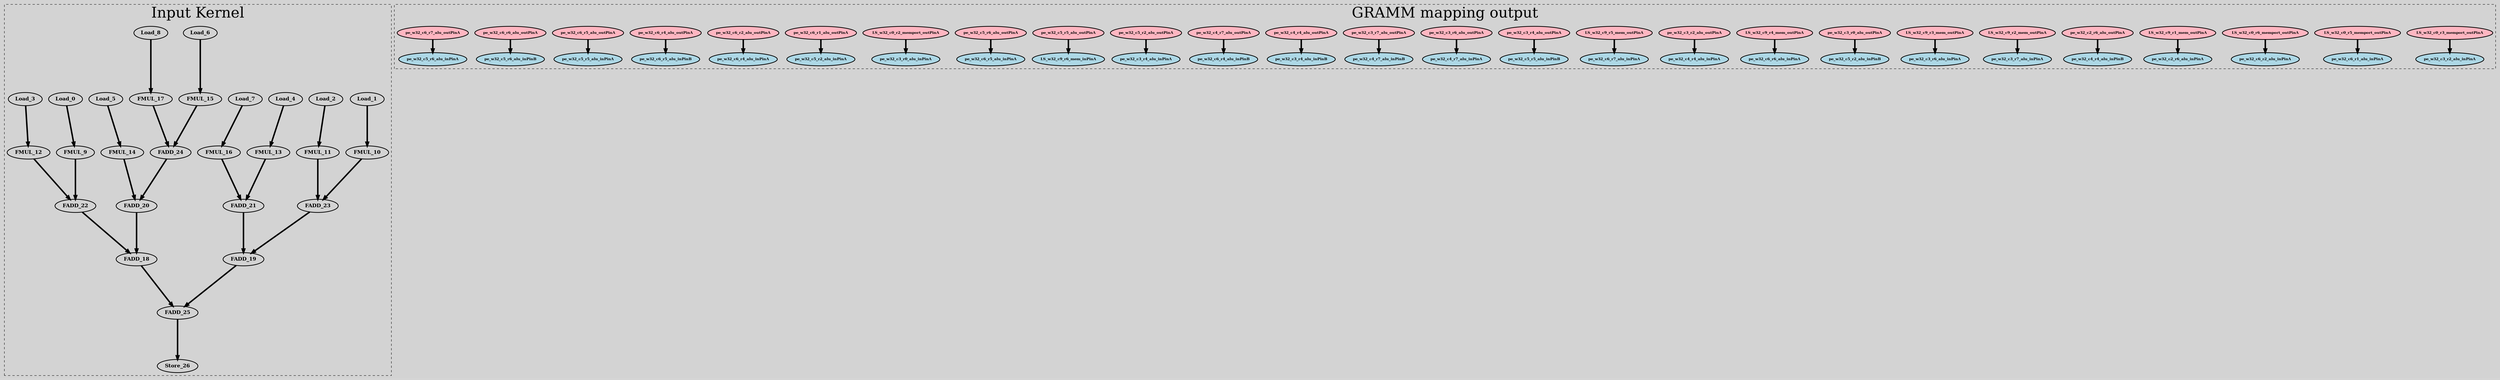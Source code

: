 digraph {
graph [bgcolor=lightgray];
 node [style=filled, fontname="times-bold", penwidth=2];
 edge [penwidth=4]; 
 splines=true; rankdir=TB;
subgraph cluster_1 {
 label = "Input Kernel"; fontsize = 40; style=dashed; 
 edge [minlen=3]
FADD_18;
FADD_19;
FADD_20;
FADD_21;
FADD_22;
FADD_23;
FADD_24;
FADD_25;
FMUL_10;
FMUL_11;
FMUL_12;
FMUL_13;
FMUL_14;
FMUL_15;
FMUL_16;
FMUL_17;
FMUL_9;
Load_0;
Load_1;
Load_2;
Load_3;
Load_4;
Load_5;
Load_6;
Load_7;
Load_8;
Store_26;
  Load_0 -> FMUL_9;
  Load_1 -> FMUL_10;
  Load_2 -> FMUL_11;
  Load_3 -> FMUL_12;
  Load_4 -> FMUL_13;
  Load_5 -> FMUL_14;
  Load_6 -> FMUL_15;
  Load_7 -> FMUL_16;
  Load_8 -> FMUL_17;
  FMUL_9 -> FADD_22;
  FMUL_10 -> FADD_23;
  FMUL_11 -> FADD_23;
  FMUL_12 -> FADD_22;
  FMUL_13 -> FADD_21;
  FMUL_14 -> FADD_20;
  FMUL_15 -> FADD_24;
  FMUL_16 -> FADD_21;
  FMUL_17 -> FADD_24;
  FADD_25 -> Store_26;
  FADD_24 -> FADD_20;
  FADD_23 -> FADD_19;
  FADD_22 -> FADD_18;
  FADD_21 -> FADD_19;
  FADD_20 -> FADD_18;
  FADD_19 -> FADD_25;
  FADD_18 -> FADD_25;
}
subgraph cluster_0 {
 label = "GRAMM mapping output"; fontsize = 40; style=dashed;
LS_w32_c0_r3_memport_outPinA [shape="oval" width=0.1 fontsize=10 fillcolor="#FFB6C1"]
LS_w32_c0_r5_memport_outPinA [shape="oval" width=0.1 fontsize=10 fillcolor="#FFB6C1"]
LS_w32_c0_r6_memport_outPinA [shape="oval" width=0.1 fontsize=10 fillcolor="#FFB6C1"]
LS_w32_c9_r1_mem_outPinA [shape="oval" width=0.1 fontsize=10 fillcolor="#FFB6C1"]
pe_w32_c2_r6_alu_inPinA [shape="oval" width=0.1 fontsize=10 fillcolor="#ADD8E6"]
pe_w32_c2_r6_alu_outPinA [shape="oval" width=0.1 fontsize=10 fillcolor="#FFB6C1"]
LS_w32_c9_r2_mem_outPinA [shape="oval" width=0.1 fontsize=10 fillcolor="#FFB6C1"]
LS_w32_c9_r3_mem_outPinA [shape="oval" width=0.1 fontsize=10 fillcolor="#FFB6C1"]
pe_w32_c3_r0_alu_inPinA [shape="oval" width=0.1 fontsize=10 fillcolor="#ADD8E6"]
pe_w32_c3_r0_alu_outPinA [shape="oval" width=0.1 fontsize=10 fillcolor="#FFB6C1"]
LS_w32_c9_r4_mem_outPinA [shape="oval" width=0.1 fontsize=10 fillcolor="#FFB6C1"]
pe_w32_c3_r2_alu_inPinA [shape="oval" width=0.1 fontsize=10 fillcolor="#ADD8E6"]
pe_w32_c3_r2_alu_outPinA [shape="oval" width=0.1 fontsize=10 fillcolor="#FFB6C1"]
LS_w32_c9_r5_mem_outPinA [shape="oval" width=0.1 fontsize=10 fillcolor="#FFB6C1"]
pe_w32_c3_r4_alu_inPinA [shape="oval" width=0.1 fontsize=10 fillcolor="#ADD8E6"]
pe_w32_c3_r4_alu_inPinB [shape="oval" width=0.1 fontsize=10 fillcolor="#ADD8E6"]
pe_w32_c3_r4_alu_outPinA [shape="oval" width=0.1 fontsize=10 fillcolor="#FFB6C1"]
LS_w32_c9_r6_mem_inPinA [shape="oval" width=0.1 fontsize=10 fillcolor="#ADD8E6"]
pe_w32_c3_r6_alu_inPinA [shape="oval" width=0.1 fontsize=10 fillcolor="#ADD8E6"]
pe_w32_c3_r6_alu_outPinA [shape="oval" width=0.1 fontsize=10 fillcolor="#FFB6C1"]
pe_w32_c3_r7_alu_inPinA [shape="oval" width=0.1 fontsize=10 fillcolor="#ADD8E6"]
pe_w32_c3_r7_alu_outPinA [shape="oval" width=0.1 fontsize=10 fillcolor="#FFB6C1"]
pe_w32_c4_r4_alu_inPinA [shape="oval" width=0.1 fontsize=10 fillcolor="#ADD8E6"]
pe_w32_c4_r4_alu_inPinB [shape="oval" width=0.1 fontsize=10 fillcolor="#ADD8E6"]
pe_w32_c4_r4_alu_outPinA [shape="oval" width=0.1 fontsize=10 fillcolor="#FFB6C1"]
pe_w32_c4_r7_alu_inPinA [shape="oval" width=0.1 fontsize=10 fillcolor="#ADD8E6"]
pe_w32_c4_r7_alu_inPinB [shape="oval" width=0.1 fontsize=10 fillcolor="#ADD8E6"]
pe_w32_c4_r7_alu_outPinA [shape="oval" width=0.1 fontsize=10 fillcolor="#FFB6C1"]
pe_w32_c5_r2_alu_inPinA [shape="oval" width=0.1 fontsize=10 fillcolor="#ADD8E6"]
pe_w32_c5_r2_alu_inPinB [shape="oval" width=0.1 fontsize=10 fillcolor="#ADD8E6"]
pe_w32_c5_r2_alu_outPinA [shape="oval" width=0.1 fontsize=10 fillcolor="#FFB6C1"]
pe_w32_c5_r5_alu_inPinA [shape="oval" width=0.1 fontsize=10 fillcolor="#ADD8E6"]
pe_w32_c5_r5_alu_inPinB [shape="oval" width=0.1 fontsize=10 fillcolor="#ADD8E6"]
pe_w32_c5_r5_alu_outPinA [shape="oval" width=0.1 fontsize=10 fillcolor="#FFB6C1"]
pe_w32_c5_r6_alu_inPinA [shape="oval" width=0.1 fontsize=10 fillcolor="#ADD8E6"]
pe_w32_c5_r6_alu_inPinB [shape="oval" width=0.1 fontsize=10 fillcolor="#ADD8E6"]
pe_w32_c5_r6_alu_outPinA [shape="oval" width=0.1 fontsize=10 fillcolor="#FFB6C1"]
LS_w32_c0_r2_memport_outPinA [shape="oval" width=0.1 fontsize=10 fillcolor="#FFB6C1"]
pe_w32_c6_r1_alu_inPinA [shape="oval" width=0.1 fontsize=10 fillcolor="#ADD8E6"]
pe_w32_c6_r1_alu_outPinA [shape="oval" width=0.1 fontsize=10 fillcolor="#FFB6C1"]
pe_w32_c6_r2_alu_inPinA [shape="oval" width=0.1 fontsize=10 fillcolor="#ADD8E6"]
pe_w32_c6_r2_alu_outPinA [shape="oval" width=0.1 fontsize=10 fillcolor="#FFB6C1"]
pe_w32_c6_r4_alu_inPinA [shape="oval" width=0.1 fontsize=10 fillcolor="#ADD8E6"]
pe_w32_c6_r4_alu_inPinB [shape="oval" width=0.1 fontsize=10 fillcolor="#ADD8E6"]
pe_w32_c6_r4_alu_outPinA [shape="oval" width=0.1 fontsize=10 fillcolor="#FFB6C1"]
pe_w32_c6_r5_alu_inPinA [shape="oval" width=0.1 fontsize=10 fillcolor="#ADD8E6"]
pe_w32_c6_r5_alu_inPinB [shape="oval" width=0.1 fontsize=10 fillcolor="#ADD8E6"]
pe_w32_c6_r5_alu_outPinA [shape="oval" width=0.1 fontsize=10 fillcolor="#FFB6C1"]
pe_w32_c6_r6_alu_inPinA [shape="oval" width=0.1 fontsize=10 fillcolor="#ADD8E6"]
pe_w32_c6_r6_alu_outPinA [shape="oval" width=0.1 fontsize=10 fillcolor="#FFB6C1"]
pe_w32_c6_r7_alu_inPinA [shape="oval" width=0.1 fontsize=10 fillcolor="#ADD8E6"]
pe_w32_c6_r7_alu_outPinA [shape="oval" width=0.1 fontsize=10 fillcolor="#FFB6C1"]
pe_w32_c6_r5_alu_outPinA -> pe_w32_c5_r5_alu_inPinA
pe_w32_c3_r4_alu_outPinA -> pe_w32_c5_r5_alu_inPinB
pe_w32_c6_r4_alu_outPinA -> pe_w32_c6_r5_alu_inPinB
pe_w32_c4_r4_alu_outPinA -> pe_w32_c3_r4_alu_inPinB
pe_w32_c5_r6_alu_outPinA -> pe_w32_c6_r5_alu_inPinA
pe_w32_c5_r2_alu_outPinA -> pe_w32_c3_r4_alu_inPinA
pe_w32_c4_r7_alu_outPinA -> pe_w32_c6_r4_alu_inPinB
pe_w32_c5_r5_alu_outPinA -> LS_w32_c9_r6_mem_inPinA
pe_w32_c6_r1_alu_outPinA -> pe_w32_c5_r2_alu_inPinA
pe_w32_c3_r0_alu_outPinA -> pe_w32_c5_r2_alu_inPinB
pe_w32_c6_r6_alu_outPinA -> pe_w32_c5_r6_alu_inPinB
pe_w32_c3_r2_alu_outPinA -> pe_w32_c4_r4_alu_inPinA
pe_w32_c6_r2_alu_outPinA -> pe_w32_c6_r4_alu_inPinA
pe_w32_c3_r6_alu_outPinA -> pe_w32_c4_r7_alu_inPinA
pe_w32_c2_r6_alu_outPinA -> pe_w32_c4_r4_alu_inPinB
pe_w32_c3_r7_alu_outPinA -> pe_w32_c4_r7_alu_inPinB
pe_w32_c6_r7_alu_outPinA -> pe_w32_c5_r6_alu_inPinA
LS_w32_c9_r5_mem_outPinA -> pe_w32_c6_r7_alu_inPinA
LS_w32_c0_r5_memport_outPinA -> pe_w32_c6_r1_alu_inPinA
LS_w32_c0_r2_memport_outPinA -> pe_w32_c3_r0_alu_inPinA
LS_w32_c9_r4_mem_outPinA -> pe_w32_c6_r6_alu_inPinA
LS_w32_c0_r3_memport_outPinA -> pe_w32_c3_r2_alu_inPinA
LS_w32_c0_r6_memport_outPinA -> pe_w32_c6_r2_alu_inPinA
LS_w32_c9_r3_mem_outPinA -> pe_w32_c3_r6_alu_inPinA
LS_w32_c9_r1_mem_outPinA -> pe_w32_c2_r6_alu_inPinA
LS_w32_c9_r2_mem_outPinA -> pe_w32_c3_r7_alu_inPinA
}
}
